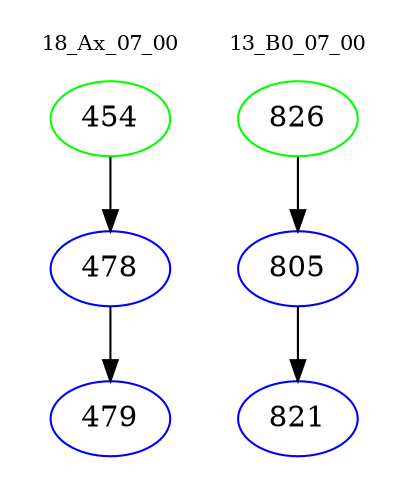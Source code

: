 digraph{
subgraph cluster_0 {
color = white
label = "18_Ax_07_00";
fontsize=10;
T0_454 [label="454", color="green"]
T0_454 -> T0_478 [color="black"]
T0_478 [label="478", color="blue"]
T0_478 -> T0_479 [color="black"]
T0_479 [label="479", color="blue"]
}
subgraph cluster_1 {
color = white
label = "13_B0_07_00";
fontsize=10;
T1_826 [label="826", color="green"]
T1_826 -> T1_805 [color="black"]
T1_805 [label="805", color="blue"]
T1_805 -> T1_821 [color="black"]
T1_821 [label="821", color="blue"]
}
}
